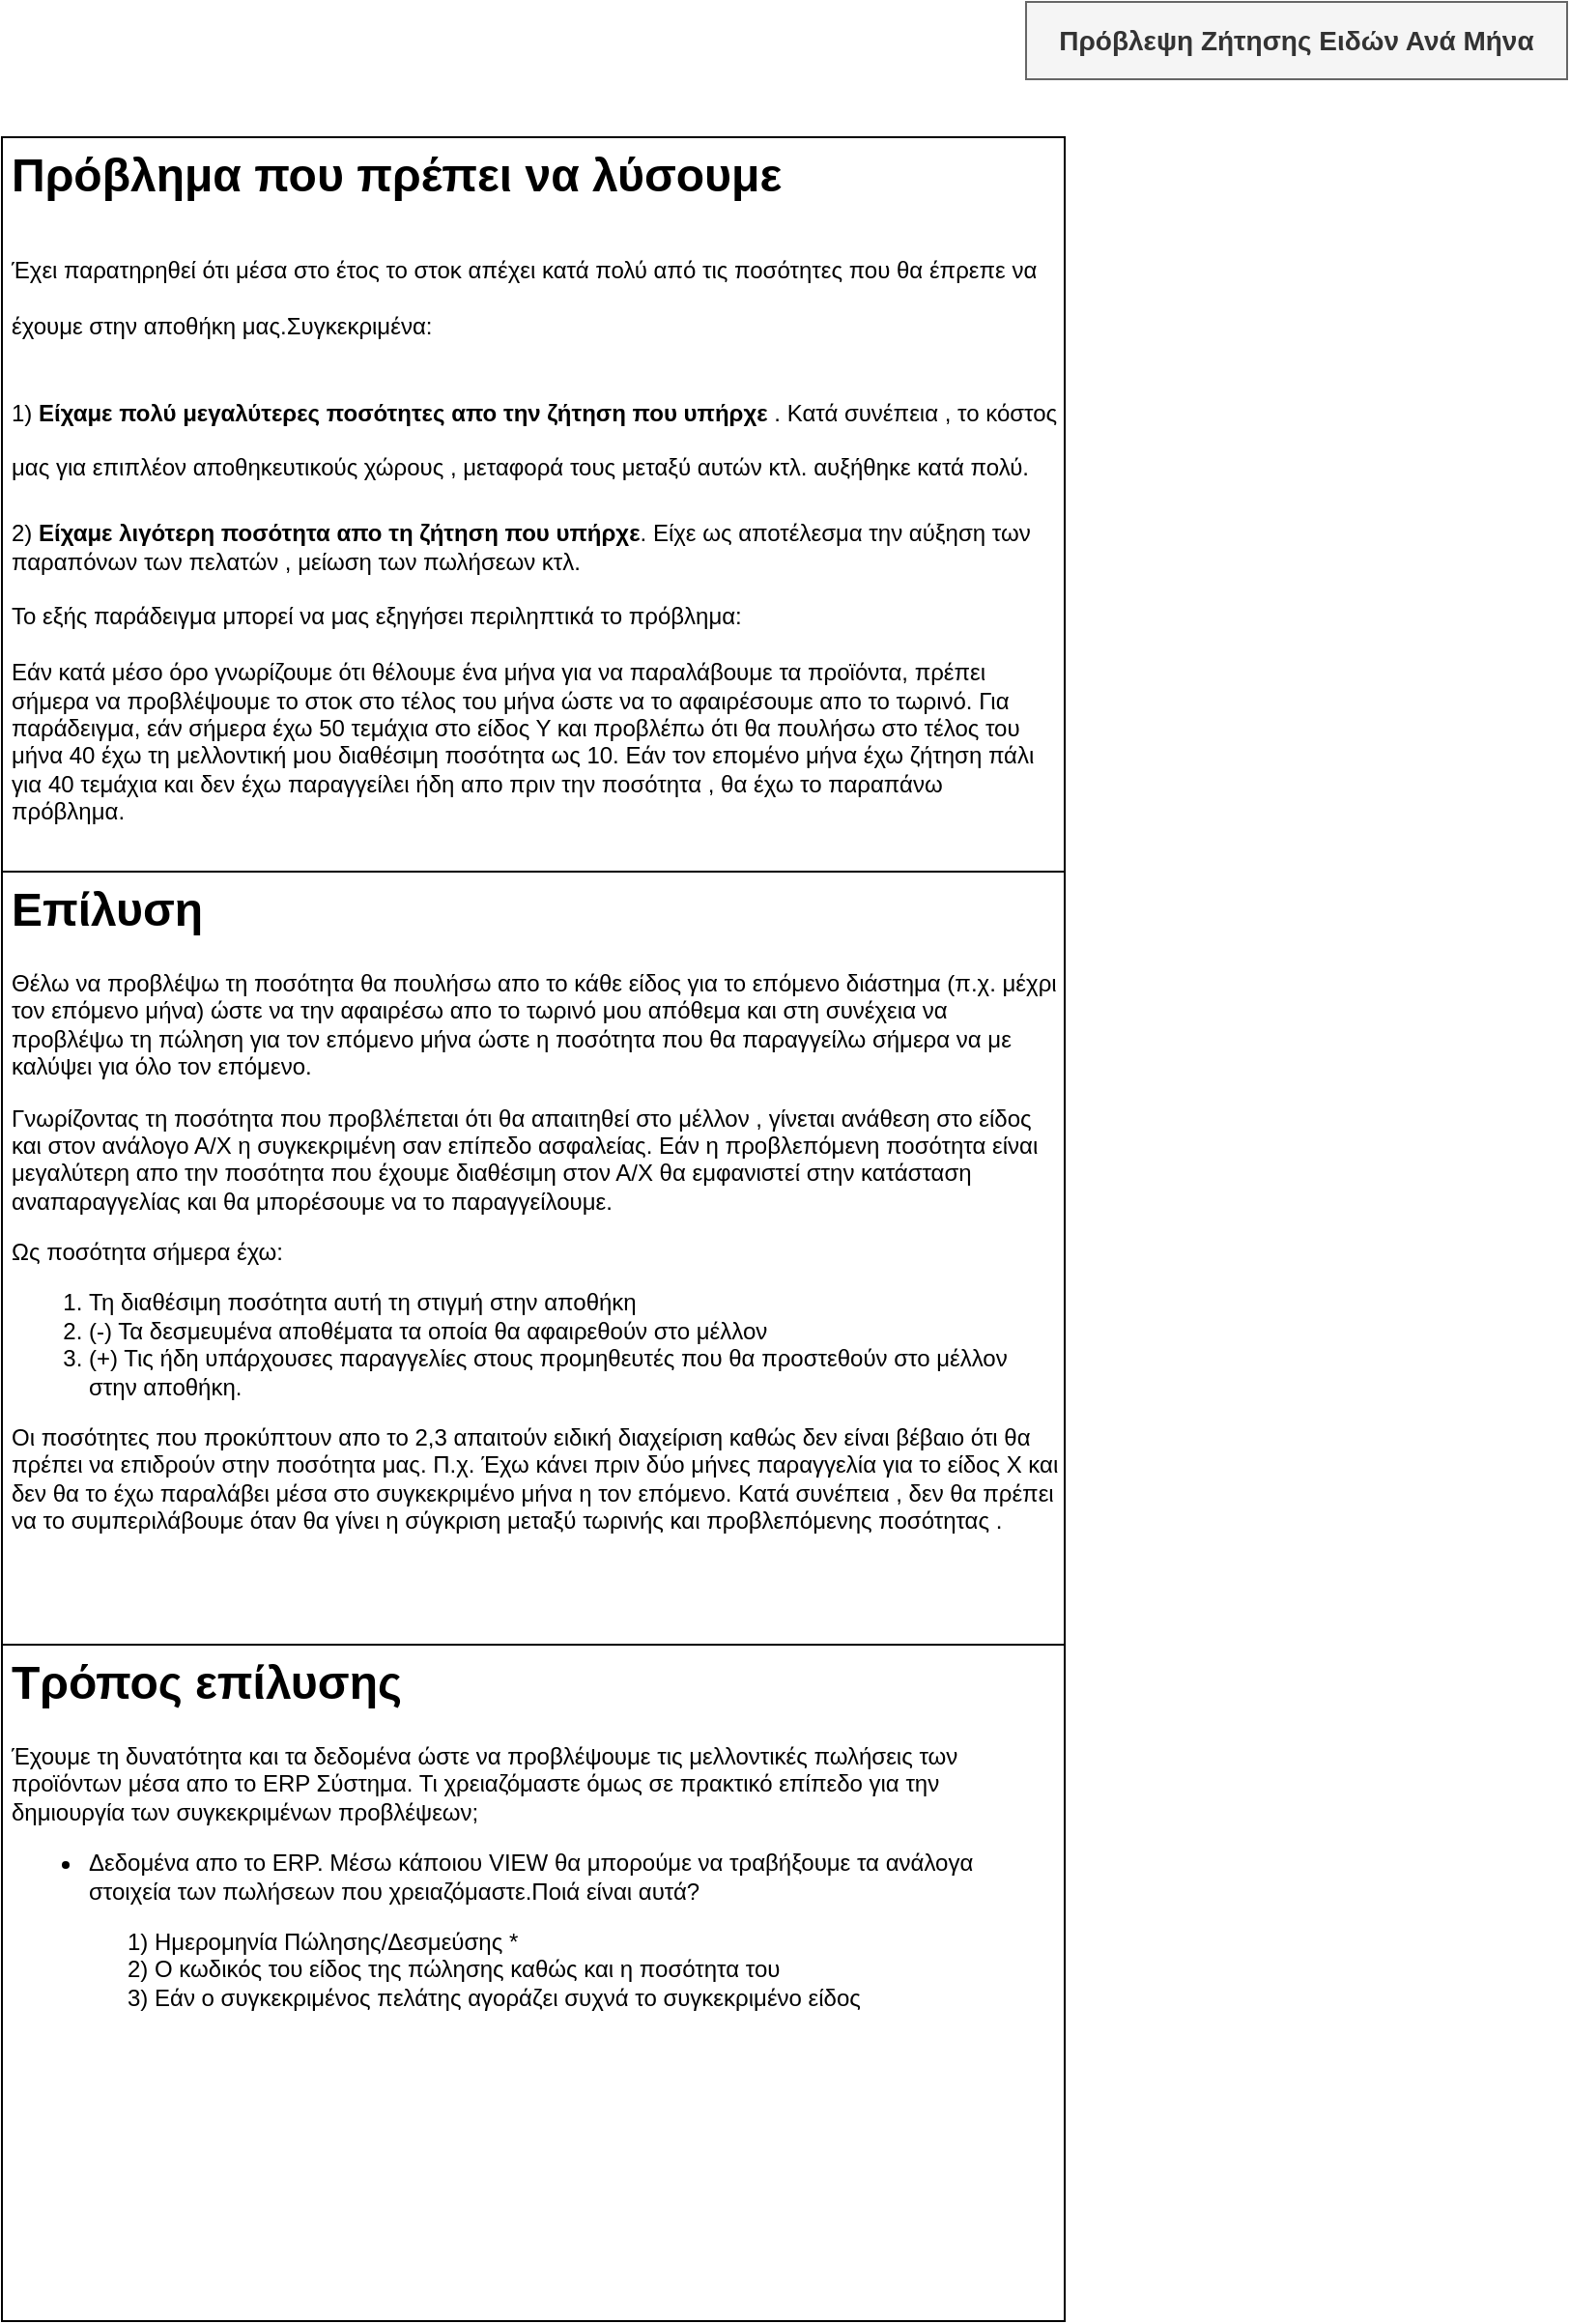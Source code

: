 <mxfile version="14.5.1" type="device"><diagram id="C5RBs43oDa-KdzZeNtuy" name="Page-1"><mxGraphModel dx="2249" dy="814" grid="1" gridSize="10" guides="1" tooltips="1" connect="1" arrows="1" fold="1" page="1" pageScale="1" pageWidth="827" pageHeight="1169" math="0" shadow="0"><root><mxCell id="WIyWlLk6GJQsqaUBKTNV-0"/><mxCell id="WIyWlLk6GJQsqaUBKTNV-1" parent="WIyWlLk6GJQsqaUBKTNV-0"/><mxCell id="1oJITrfeiRhzejNAeEy1-0" value="&lt;b&gt;&lt;font style=&quot;font-size: 14px&quot;&gt;Πρόβλεψη Ζήτησης Ειδών Ανά Μήνα&lt;/font&gt;&lt;/b&gt;" style="text;html=1;strokeColor=#666666;align=center;verticalAlign=middle;whiteSpace=wrap;rounded=0;fillColor=#f5f5f5;fontColor=#333333;" vertex="1" parent="WIyWlLk6GJQsqaUBKTNV-1"><mxGeometry x="-140" y="10" width="280" height="40" as="geometry"/></mxCell><mxCell id="1oJITrfeiRhzejNAeEy1-5" value="&lt;h1&gt;&lt;span&gt;Πρόβλημα που πρέπει να λύσουμε&lt;/span&gt;&lt;/h1&gt;&lt;h1&gt;&lt;span style=&quot;font-size: 12px ; font-weight: normal&quot;&gt;Έχει παρατηρηθεί ότι μέσα στο έτος το στοκ απέχει κατά πολύ από τις ποσότητες που θα έπρεπε να έχουμε στην αποθήκη μας.Συγκεκριμένα:&lt;/span&gt;&lt;/h1&gt;&lt;h1&gt;&lt;span style=&quot;font-size: 12px ; font-weight: normal&quot;&gt;1) &lt;/span&gt;&lt;span style=&quot;font-size: 12px&quot;&gt;Είχαμε πολύ μεγαλύτερες ποσότητες απο την ζήτηση που υπήρχε&lt;/span&gt;&lt;span style=&quot;font-size: 12px ; font-weight: normal&quot;&gt; . Κατά συνέπεια , το κόστος μας για επιπλέον αποθηκευτικούς χώρους , μεταφορά τους μεταξύ αυτών κτλ. αυξήθηκε κατά πολύ.&lt;/span&gt;&lt;br&gt;&lt;/h1&gt;&lt;div&gt;&lt;span style=&quot;font-size: 12px ; font-weight: normal&quot;&gt;2) &lt;/span&gt;&lt;span style=&quot;font-size: 12px&quot;&gt;&lt;b&gt;Είχαμε λιγότερη ποσότητα απο τη ζήτηση που υπήρχε&lt;/b&gt;&lt;/span&gt;&lt;span style=&quot;font-size: 12px ; font-weight: normal&quot;&gt;. Είχε ως αποτέλεσμα την αύξηση των παραπόνων των πελατών , μείωση των πωλήσεων κτλ.&lt;/span&gt;&lt;/div&gt;&lt;div&gt;&lt;span style=&quot;font-size: 12px ; font-weight: normal&quot;&gt;&lt;br&gt;&lt;/span&gt;&lt;/div&gt;&lt;div&gt;Το εξής παράδειγμα μπορεί να μας εξηγήσει περιληπτικά το πρόβλημα:&lt;/div&gt;&lt;div&gt;&lt;span&gt;&lt;br&gt;&lt;/span&gt;&lt;/div&gt;&lt;div&gt;&lt;span&gt;Εάν κατά μέσο όρο γνωρίζουμε ότι θέλουμε ένα μήνα για να παραλάβουμε τα προϊόντα, πρέπει σήμερα να προβλέψουμε το στοκ στο τέλος του μήνα ώστε να το αφαιρέσουμε απο το τωρινό. Για παράδειγμα, εάν σήμερα έχω 50 τεμάχια στο είδος Υ και προβλέπω ότι θα πουλήσω στο τέλος του μήνα 40 έχω τη μελλοντική μου διαθέσιμη ποσότητα ως 10. Εάν τον επομένο μήνα έχω ζήτηση πάλι για 40 τεμάχια και δεν έχω παραγγείλει ήδη απο πριν την ποσότητα , θα έχω το παραπάνω πρόβλημα.&lt;/span&gt;&lt;br&gt;&lt;/div&gt;&lt;div&gt;&lt;br&gt;&lt;/div&gt;&lt;div&gt;&lt;span style=&quot;font-size: 12px ; font-weight: normal&quot;&gt;&lt;br&gt;&lt;/span&gt;&lt;/div&gt;" style="text;html=1;fillColor=none;spacing=5;spacingTop=-20;whiteSpace=wrap;overflow=hidden;rounded=0;strokeColor=#000000;" vertex="1" parent="WIyWlLk6GJQsqaUBKTNV-1"><mxGeometry x="-670" y="80" width="550" height="380" as="geometry"/></mxCell><mxCell id="1oJITrfeiRhzejNAeEy1-6" value="&lt;h1&gt;Τρόπος επίλυσης&lt;/h1&gt;&lt;p&gt;Έχουμε τη δυνατότητα και τα δεδομένα ώστε να προβλέψουμε τις μελλοντικές πωλήσεις των προϊόντων μέσα απο το ERP Σύστημα. Τι χρειαζόμαστε όμως σε πρακτικό επίπεδο για την δημιουργία των συγκεκριμένων προβλέψεων;&lt;/p&gt;&lt;p&gt;&lt;/p&gt;&lt;ul&gt;&lt;li&gt;Δεδομένα απο το ERP. Μέσω κάποιου VIEW θα μπορούμε να τραβήξουμε τα ανάλογα στοιχεία των πωλήσεων που χρειαζόμαστε.Ποιά είναι αυτά?&amp;nbsp;&lt;/li&gt;&lt;/ul&gt;&lt;span&gt;&amp;nbsp; &amp;nbsp; &amp;nbsp; &amp;nbsp; &amp;nbsp; &amp;nbsp; &amp;nbsp; &amp;nbsp; &amp;nbsp; 1) Ημερομηνία Πώλησης/Δεσμεύσης *&lt;br&gt;&amp;nbsp; &amp;nbsp; &amp;nbsp; &amp;nbsp; &amp;nbsp; &amp;nbsp; &amp;nbsp; &amp;nbsp; &amp;nbsp; 2) Ο κωδικός του είδος της πώλησης καθώς και η ποσότητα του&lt;br&gt;&amp;nbsp; &amp;nbsp; &amp;nbsp; &amp;nbsp; &amp;nbsp; &amp;nbsp; &amp;nbsp; &amp;nbsp; &amp;nbsp; 3) Εάν ο συγκεκριμένος πελάτης αγοράζει συχνά το συγκεκριμένο είδος&lt;br&gt;&amp;nbsp; &amp;nbsp; &amp;nbsp; &amp;nbsp; &amp;nbsp; &amp;nbsp; &amp;nbsp; &amp;nbsp; &amp;nbsp;&lt;br&gt;&lt;/span&gt;" style="text;html=1;fillColor=none;spacing=5;spacingTop=-20;whiteSpace=wrap;overflow=hidden;rounded=0;strokeColor=#000000;" vertex="1" parent="WIyWlLk6GJQsqaUBKTNV-1"><mxGeometry x="-670" y="860" width="550" height="350" as="geometry"/></mxCell><mxCell id="1oJITrfeiRhzejNAeEy1-9" value="&lt;h1&gt;Επίλυση&lt;/h1&gt;&lt;p&gt;Θέλω να προβλέψω τη ποσότητα θα πουλήσω απο το κάθε είδος για το επόμενο διάστημα (π.χ. μέχρι τον επόμενο μήνα) ώστε να την αφαιρέσω απο το τωρινό μου απόθεμα και στη συνέχεια να προβλέψω τη πώληση για τον επόμενο μήνα ώστε η ποσότητα που θα παραγγείλω σήμερα να με καλύψει για όλο τον επόμενο.&lt;/p&gt;&lt;p&gt;Γνωρίζοντας τη ποσότητα που προβλέπεται ότι θα απαιτηθεί στο μέλλον , γίνεται ανάθεση στο είδος και στον ανάλογο Α/Χ η συγκεκριμένη σαν επίπεδο ασφαλείας. Εάν η προβλεπόμενη ποσότητα είναι μεγαλύτερη απο την ποσότητα που έχουμε διαθέσιμη στον Α/Χ θα εμφανιστεί στην κατάσταση αναπαραγγελίας και θα μπορέσουμε να το παραγγείλουμε.&lt;/p&gt;&lt;p&gt;Ως ποσότητα σήμερα έχω:&lt;/p&gt;&lt;p&gt;&lt;/p&gt;&lt;ol&gt;&lt;li&gt;Τη διαθέσιμη ποσότητα αυτή τη στιγμή στην αποθήκη&amp;nbsp;&lt;/li&gt;&lt;li&gt;(-) Τα δεσμευμένα αποθέματα τα οποία θα αφαιρεθούν στο μέλλον&lt;/li&gt;&lt;li&gt;(+) Τις ήδη υπάρχουσες παραγγελίες στους προμηθευτές που θα προστεθούν στο μέλλον στην αποθήκη.&lt;/li&gt;&lt;/ol&gt;&lt;div&gt;Οι ποσότητες που προκύπτουν απο το 2,3 απαιτούν ειδική διαχείριση καθώς δεν είναι βέβαιο ότι θα πρέπει να επιδρούν στην ποσότητα μας. Π.χ. Έχω κάνει πριν δύο μήνες παραγγελία για το είδος Χ και δεν θα το έχω παραλάβει μέσα στο συγκεκριμένο μήνα η τον επόμενο. Κατά συνέπεια , δεν θα πρέπει να το συμπεριλάβουμε όταν θα γίνει η σύγκριση μεταξύ τωρινής και προβλεπόμενης ποσότητας .&amp;nbsp;&lt;/div&gt;&lt;p&gt;&lt;/p&gt;" style="text;html=1;fillColor=none;spacing=5;spacingTop=-20;whiteSpace=wrap;overflow=hidden;rounded=0;strokeColor=#000000;" vertex="1" parent="WIyWlLk6GJQsqaUBKTNV-1"><mxGeometry x="-670" y="460" width="550" height="400" as="geometry"/></mxCell></root></mxGraphModel></diagram></mxfile>